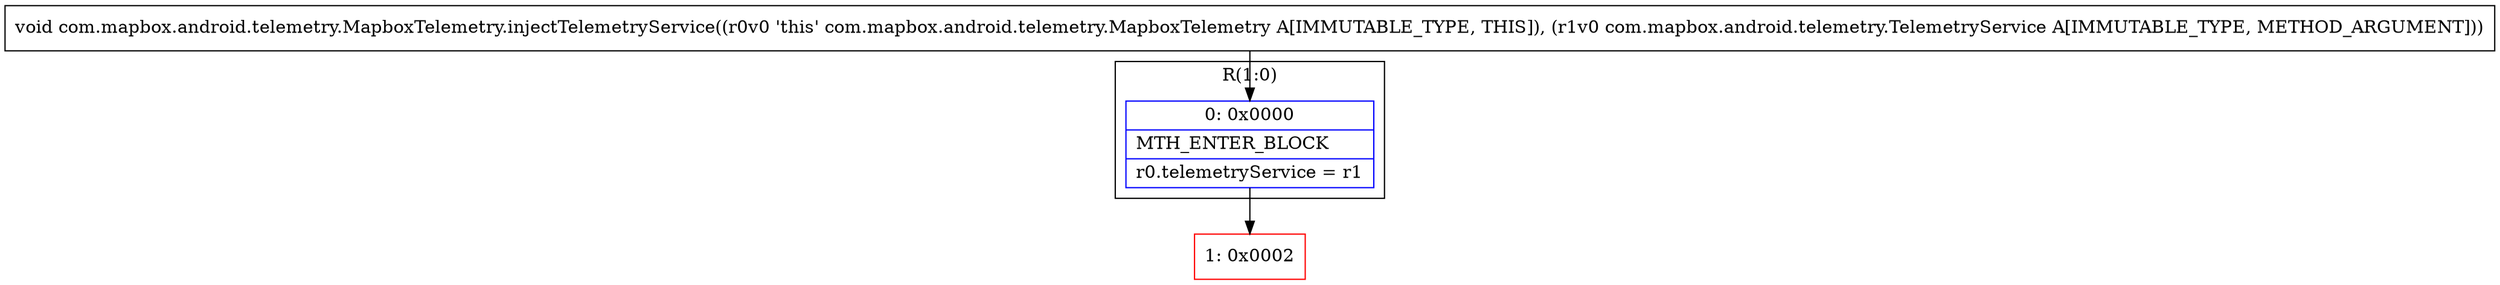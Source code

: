 digraph "CFG forcom.mapbox.android.telemetry.MapboxTelemetry.injectTelemetryService(Lcom\/mapbox\/android\/telemetry\/TelemetryService;)V" {
subgraph cluster_Region_463465258 {
label = "R(1:0)";
node [shape=record,color=blue];
Node_0 [shape=record,label="{0\:\ 0x0000|MTH_ENTER_BLOCK\l|r0.telemetryService = r1\l}"];
}
Node_1 [shape=record,color=red,label="{1\:\ 0x0002}"];
MethodNode[shape=record,label="{void com.mapbox.android.telemetry.MapboxTelemetry.injectTelemetryService((r0v0 'this' com.mapbox.android.telemetry.MapboxTelemetry A[IMMUTABLE_TYPE, THIS]), (r1v0 com.mapbox.android.telemetry.TelemetryService A[IMMUTABLE_TYPE, METHOD_ARGUMENT])) }"];
MethodNode -> Node_0;
Node_0 -> Node_1;
}

